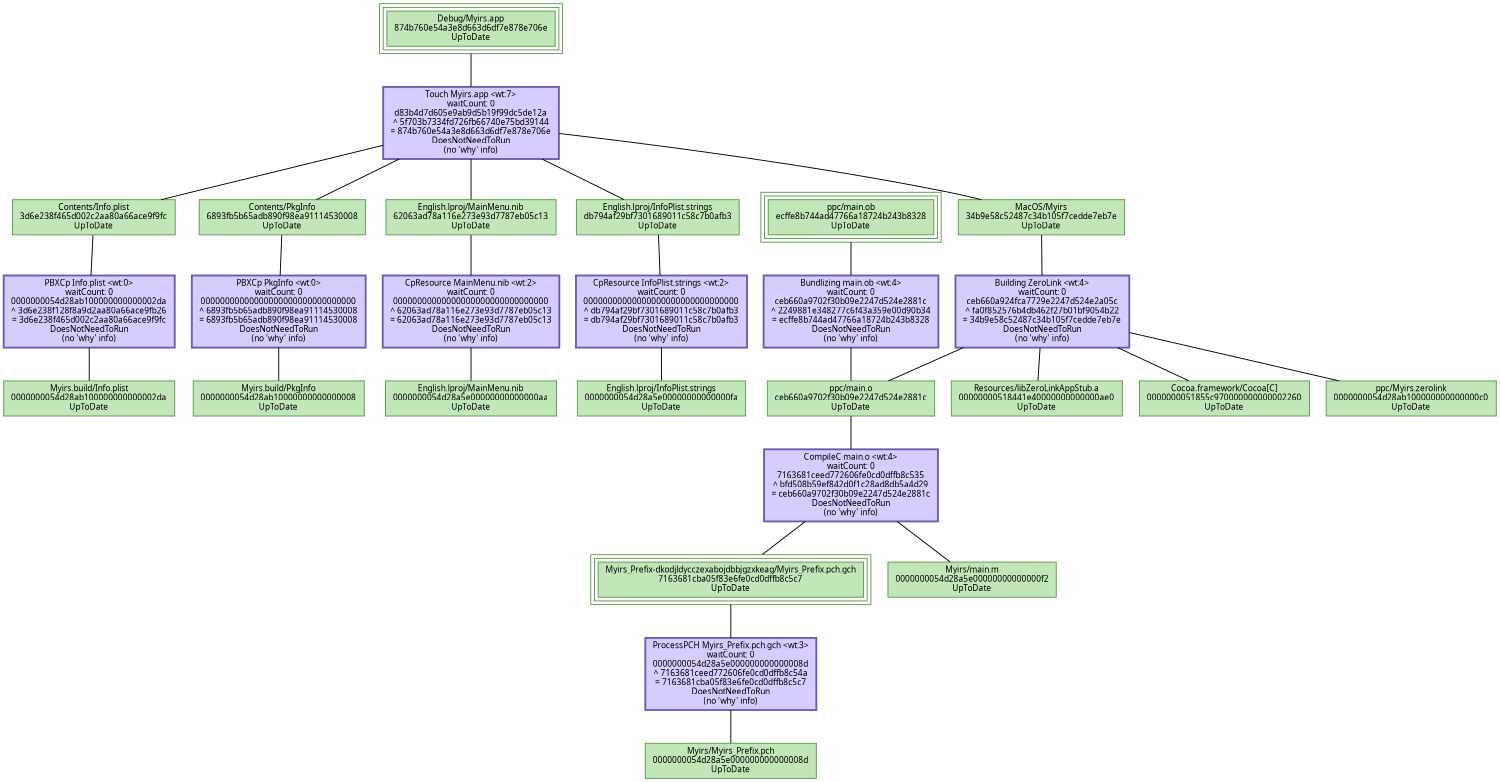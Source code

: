 digraph Myirs {
   size = "10.000000,8.500000";
   concentrate = false;

   node [ shape = box, style = filled, color = "0.3 0.5 0.6", fillcolor = "0.3 0.2 0.9", fontname = "Monaco", fontsize = "9" ];
   n00001 [ label = "Debug/Myirs.app\n874b760e54a3e8d663d6df7e878e706e\nUpToDate", peripheries = 3 ];
   n00002 [ label = "Contents/Info.plist\n3d6e238f465d002c2aa80a66ace9f9fc\nUpToDate" ];
   n00003 [ label = "Myirs.build/Info.plist\n0000000054d28ab100000000000002da\nUpToDate" ];
   n00004 [ label = "Contents/PkgInfo\n6893fb5b65adb890f98ea91114530008\nUpToDate" ];
   n00005 [ label = "Myirs.build/PkgInfo\n0000000054d28ab10000000000000008\nUpToDate" ];
   n00006 [ label = "English.lproj/MainMenu.nib\n62063ad78a116e273e93d7787eb05c13\nUpToDate" ];
   n00007 [ label = "English.lproj/MainMenu.nib\n0000000054d28a5e00000000000000aa\nUpToDate" ];
   n00008 [ label = "English.lproj/InfoPlist.strings\ndb794af29bf7301689011c58c7b0afb3\nUpToDate" ];
   n00009 [ label = "English.lproj/InfoPlist.strings\n0000000054d28a5e00000000000000fa\nUpToDate" ];
   n00010 [ label = "ppc/main.o\nceb660a9702f30b09e2247d524e2881c\nUpToDate" ];
   n00011 [ label = "Myirs/Myirs_Prefix.pch\n0000000054d28a5e000000000000008d\nUpToDate" ];
   n00012 [ label = "Myirs_Prefix-dkodjldycczexabojdbbjgzxkeag/Myirs_Prefix.pch.gch\n7163681cba05f83e6fe0cd0dffb8c5c7\nUpToDate", peripheries = 3 ];
   n00013 [ label = "Myirs/main.m\n0000000054d28a5e00000000000000f2\nUpToDate" ];
   n00014 [ label = "MacOS/Myirs\n34b9e58c52487c34b105f7cedde7eb7e\nUpToDate" ];
   n00015 [ label = "ppc/main.ob\necffe8b744ad47766a18724b243b8328\nUpToDate", peripheries = 3 ];
   n00016 [ label = "Resources/libZeroLinkAppStub.a\n00000000518441e40000000000000ae0\nUpToDate" ];
   n00017 [ label = "Cocoa.framework/Cocoa[C]\n0000000051855c970000000000002260\nUpToDate" ];
   n00018 [ label = "ppc/Myirs.zerolink\n0000000054d28ab100000000000000c0\nUpToDate" ];

   node [ shape = box, style = "filled,bold", color = "0.7 0.5 0.7", fillcolor = "0.7 0.2 1.0", fontname = "Monaco", fontsize = "9" ];
   c00001 [ label = "PBXCp Info.plist <wt:0>\nwaitCount: 0\n0000000054d28ab100000000000002da\n^ 3d6e238f128f8a9d2aa80a66ace9fb26\n= 3d6e238f465d002c2aa80a66ace9f9fc\nDoesNotNeedToRun\n(no 'why' info)" ];
   c00002 [ label = "PBXCp PkgInfo <wt:0>\nwaitCount: 0\n00000000000000000000000000000000\n^ 6893fb5b65adb890f98ea91114530008\n= 6893fb5b65adb890f98ea91114530008\nDoesNotNeedToRun\n(no 'why' info)" ];
   c00003 [ label = "CpResource MainMenu.nib <wt:2>\nwaitCount: 0\n00000000000000000000000000000000\n^ 62063ad78a116e273e93d7787eb05c13\n= 62063ad78a116e273e93d7787eb05c13\nDoesNotNeedToRun\n(no 'why' info)" ];
   c00004 [ label = "CpResource InfoPlist.strings <wt:2>\nwaitCount: 0\n00000000000000000000000000000000\n^ db794af29bf7301689011c58c7b0afb3\n= db794af29bf7301689011c58c7b0afb3\nDoesNotNeedToRun\n(no 'why' info)" ];
   c00005 [ label = "CompileC main.o <wt:4>\nwaitCount: 0\n7163681ceed772606fe0cd0dffb8c535\n^ bfd508b59ef842d0f1c28ad8db5a4d29\n= ceb660a9702f30b09e2247d524e2881c\nDoesNotNeedToRun\n(no 'why' info)" ];
   c00006 [ label = "ProcessPCH Myirs_Prefix.pch.gch <wt:3>\nwaitCount: 0\n0000000054d28a5e000000000000008d\n^ 7163681ceed772606fe0cd0dffb8c54a\n= 7163681cba05f83e6fe0cd0dffb8c5c7\nDoesNotNeedToRun\n(no 'why' info)" ];
   c00007 [ label = "Bundlizing main.ob <wt:4>\nwaitCount: 0\nceb660a9702f30b09e2247d524e2881c\n^ 2249881e348277c6f43a359e00d90b34\n= ecffe8b744ad47766a18724b243b8328\nDoesNotNeedToRun\n(no 'why' info)" ];
   c00008 [ label = "Building ZeroLink <wt:4>\nwaitCount: 0\nceb660a924fca7729e2247d524e2a05c\n^ fa0f852576b4db462f27b01bf9054b22\n= 34b9e58c52487c34b105f7cedde7eb7e\nDoesNotNeedToRun\n(no 'why' info)" ];
   c00009 [ label = "Touch Myirs.app <wt:7>\nwaitCount: 0\nd83b4d7d605e9ab9d5b19f99dc5de12a\n^ 5f703b7334fd726fb66740e75bd39144\n= 874b760e54a3e8d663d6df7e878e706e\nDoesNotNeedToRun\n(no 'why' info)" ];

   edge [ style = solid, color = black, arrowhead = none, arrowtail = normal ];
   n00001 -> { c00009 };
   n00002 -> { c00001 };
   n00004 -> { c00002 };
   n00006 -> { c00003 };
   n00008 -> { c00004 };
   n00010 -> { c00005 };
   n00012 -> { c00006 };
   n00014 -> { c00008 };
   n00015 -> { c00007 };
   c00001 -> { n00003 };
   c00002 -> { n00005 n00005 };
   c00003 -> { n00007 n00007 };
   c00004 -> { n00009 n00009 };
   c00005 -> { n00012 n00013 };
   c00006 -> { n00011 };
   c00007 -> { n00010 };
   c00008 -> { n00010 n00016 n00017 n00018 };
   c00009 -> { n00002 n00004 n00006 n00008 n00014 };

   edge [ style = solid, color = gray60, arrowhead = none, arrowtail = normal ];
}
